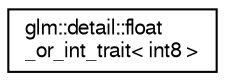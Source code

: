 digraph "Graphical Class Hierarchy"
{
  edge [fontname="FreeSans",fontsize="10",labelfontname="FreeSans",labelfontsize="10"];
  node [fontname="FreeSans",fontsize="10",shape=record];
  rankdir="LR";
  Node1 [label="glm::detail::float\l_or_int_trait\< int8 \>",height=0.2,width=0.4,color="black", fillcolor="white", style="filled",URL="$d8/dc4/structglm_1_1detail_1_1float__or__int__trait_3_01int8_01_4.html"];
}
